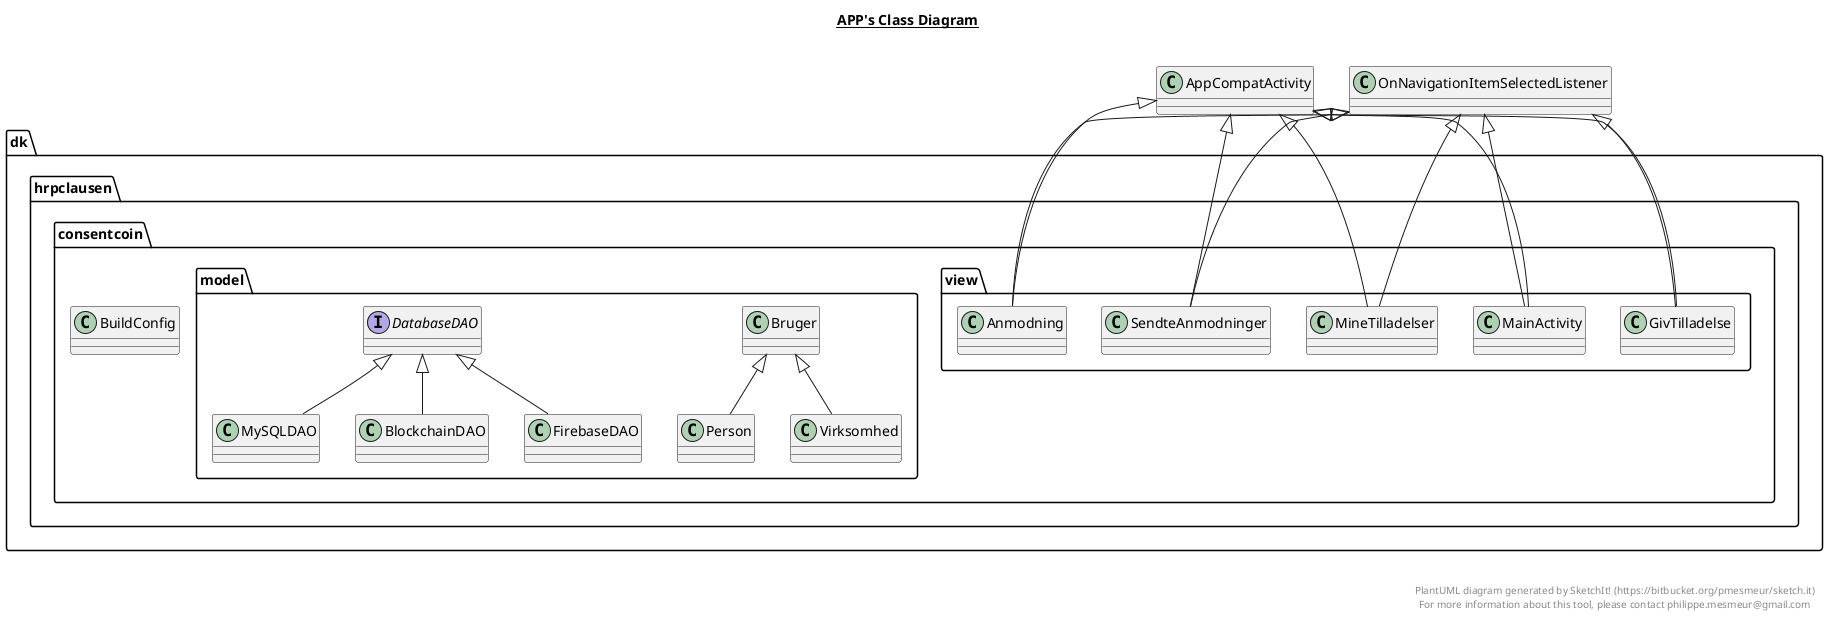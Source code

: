 @startuml

title __APP's Class Diagram__\n

  package dk.hrpclausen.consentcoin {
    package dk.hrpclausen.consentcoin.view {
      class Anmodning {
      }
    }
  }
  

  package dk.hrpclausen.consentcoin {
    package dk.hrpclausen.consentcoin.model {
      class BlockchainDAO {
      }
    }
  }
  

  package dk.hrpclausen.consentcoin {
    package dk.hrpclausen.consentcoin.model {
      class Bruger {
      }
    }
  }
  

  package dk.hrpclausen.consentcoin {
    class BuildConfig {
    }
  }
  

  package dk.hrpclausen.consentcoin {
    package dk.hrpclausen.consentcoin.model {
      interface DatabaseDAO {
      }
    }
  }
  

  package dk.hrpclausen.consentcoin {
    package dk.hrpclausen.consentcoin.model {
      class FirebaseDAO {
      }
    }
  }
  

  package dk.hrpclausen.consentcoin {
    package dk.hrpclausen.consentcoin.view {
      class GivTilladelse {
      }
    }
  }
  

  package dk.hrpclausen.consentcoin {
    package dk.hrpclausen.consentcoin.view {
      class MainActivity {
      }
    }
  }
  

  package dk.hrpclausen.consentcoin {
    package dk.hrpclausen.consentcoin.view {
      class MineTilladelser {
      }
    }
  }
  

  package dk.hrpclausen.consentcoin {
    package dk.hrpclausen.consentcoin.model {
      class MySQLDAO {
      }
    }
  }
  

  package dk.hrpclausen.consentcoin {
    package dk.hrpclausen.consentcoin.model {
      class Person {
      }
    }
  }
  

  package dk.hrpclausen.consentcoin {
    package dk.hrpclausen.consentcoin.view {
      class SendteAnmodninger {
      }
    }
  }
  

  package dk.hrpclausen.consentcoin {
    package dk.hrpclausen.consentcoin.model {
      class Virksomhed {
      }
    }
  }
  

  Anmodning -up-|> OnNavigationItemSelectedListener
  Anmodning -up-|> AppCompatActivity
  BlockchainDAO -up-|> DatabaseDAO
  FirebaseDAO -up-|> DatabaseDAO
  GivTilladelse -up-|> OnNavigationItemSelectedListener
  GivTilladelse -up-|> AppCompatActivity
  MainActivity -up-|> OnNavigationItemSelectedListener
  MainActivity -up-|> AppCompatActivity
  MineTilladelser -up-|> OnNavigationItemSelectedListener
  MineTilladelser -up-|> AppCompatActivity
  MySQLDAO -up-|> DatabaseDAO
  Person -up-|> Bruger
  SendteAnmodninger -up-|> OnNavigationItemSelectedListener
  SendteAnmodninger -up-|> AppCompatActivity
  Virksomhed -up-|> Bruger


right footer


PlantUML diagram generated by SketchIt! (https://bitbucket.org/pmesmeur/sketch.it)
For more information about this tool, please contact philippe.mesmeur@gmail.com
endfooter

@enduml
